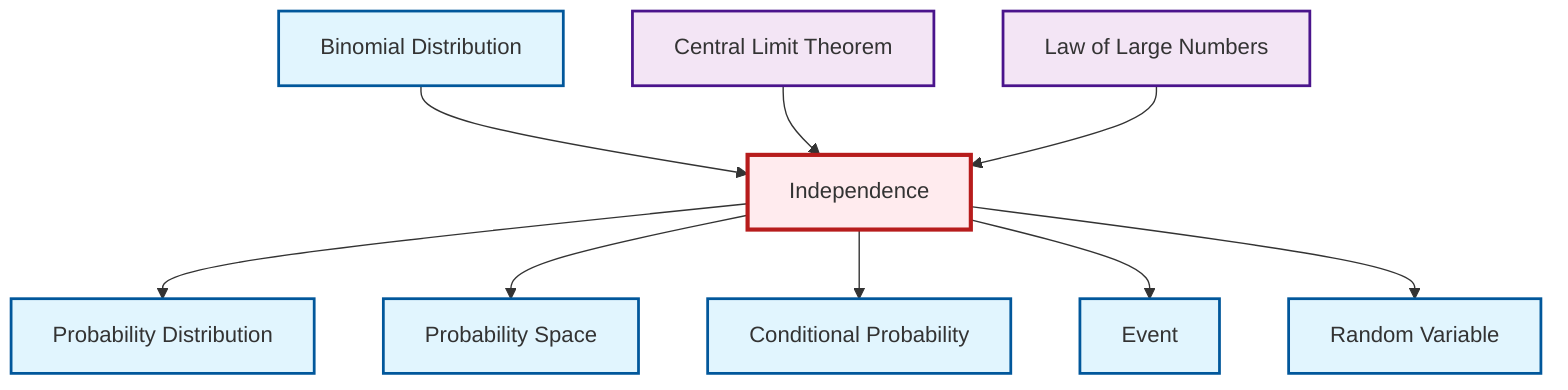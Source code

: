 graph TD
    classDef definition fill:#e1f5fe,stroke:#01579b,stroke-width:2px
    classDef theorem fill:#f3e5f5,stroke:#4a148c,stroke-width:2px
    classDef axiom fill:#fff3e0,stroke:#e65100,stroke-width:2px
    classDef example fill:#e8f5e9,stroke:#1b5e20,stroke-width:2px
    classDef current fill:#ffebee,stroke:#b71c1c,stroke-width:3px
    def-probability-space["Probability Space"]:::definition
    def-event["Event"]:::definition
    thm-law-of-large-numbers["Law of Large Numbers"]:::theorem
    def-independence["Independence"]:::definition
    thm-central-limit["Central Limit Theorem"]:::theorem
    def-random-variable["Random Variable"]:::definition
    def-probability-distribution["Probability Distribution"]:::definition
    def-binomial-distribution["Binomial Distribution"]:::definition
    def-conditional-probability["Conditional Probability"]:::definition
    def-independence --> def-probability-distribution
    def-binomial-distribution --> def-independence
    thm-central-limit --> def-independence
    def-independence --> def-probability-space
    def-independence --> def-conditional-probability
    def-independence --> def-event
    thm-law-of-large-numbers --> def-independence
    def-independence --> def-random-variable
    class def-independence current